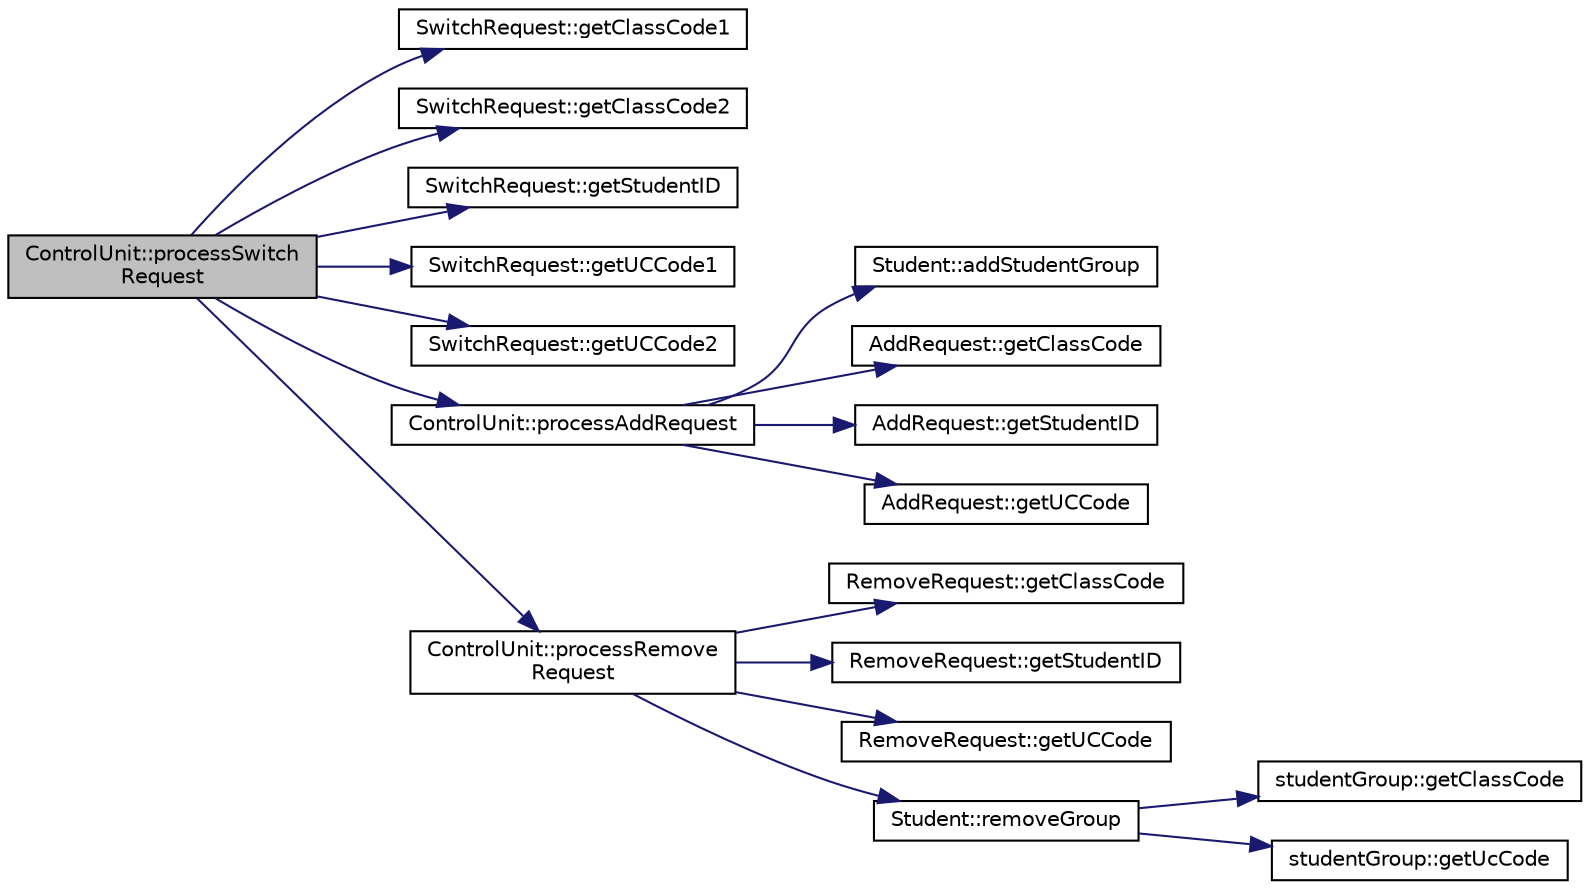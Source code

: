digraph "ControlUnit::processSwitchRequest"
{
 // LATEX_PDF_SIZE
  edge [fontname="Helvetica",fontsize="10",labelfontname="Helvetica",labelfontsize="10"];
  node [fontname="Helvetica",fontsize="10",shape=record];
  rankdir="LR";
  Node1 [label="ControlUnit::processSwitch\lRequest",height=0.2,width=0.4,color="black", fillcolor="grey75", style="filled", fontcolor="black",tooltip="Processes a request of type switch."];
  Node1 -> Node2 [color="midnightblue",fontsize="10",style="solid"];
  Node2 [label="SwitchRequest::getClassCode1",height=0.2,width=0.4,color="black", fillcolor="white", style="filled",URL="$class_switch_request.html#ae6406b56b79ccbf584915a5b0cdc6a29",tooltip="Gets the current class code."];
  Node1 -> Node3 [color="midnightblue",fontsize="10",style="solid"];
  Node3 [label="SwitchRequest::getClassCode2",height=0.2,width=0.4,color="black", fillcolor="white", style="filled",URL="$class_switch_request.html#a19d8125d008414c9ccac5348754ec352",tooltip="Gets the new class code."];
  Node1 -> Node4 [color="midnightblue",fontsize="10",style="solid"];
  Node4 [label="SwitchRequest::getStudentID",height=0.2,width=0.4,color="black", fillcolor="white", style="filled",URL="$class_switch_request.html#a663728c675735d1ec38039c76833365d",tooltip="Gets the student ID."];
  Node1 -> Node5 [color="midnightblue",fontsize="10",style="solid"];
  Node5 [label="SwitchRequest::getUCCode1",height=0.2,width=0.4,color="black", fillcolor="white", style="filled",URL="$class_switch_request.html#a3d324de71e953e8f913dacf1ed38d7be",tooltip="Gets the current course code."];
  Node1 -> Node6 [color="midnightblue",fontsize="10",style="solid"];
  Node6 [label="SwitchRequest::getUCCode2",height=0.2,width=0.4,color="black", fillcolor="white", style="filled",URL="$class_switch_request.html#aeb419b74fba465da8274314e287c8cce",tooltip="Gets the new course code."];
  Node1 -> Node7 [color="midnightblue",fontsize="10",style="solid"];
  Node7 [label="ControlUnit::processAddRequest",height=0.2,width=0.4,color="black", fillcolor="white", style="filled",URL="$class_control_unit.html#ad7fce9a2ca5f917c9aa1d9cd01219087",tooltip="Processes a request of type add."];
  Node7 -> Node8 [color="midnightblue",fontsize="10",style="solid"];
  Node8 [label="Student::addStudentGroup",height=0.2,width=0.4,color="black", fillcolor="white", style="filled",URL="$class_student.html#a98446a5a0ac3c689799f68205a5ab054",tooltip="Adds a new class to the student."];
  Node7 -> Node9 [color="midnightblue",fontsize="10",style="solid"];
  Node9 [label="AddRequest::getClassCode",height=0.2,width=0.4,color="black", fillcolor="white", style="filled",URL="$class_add_request.html#af21b3550aff2b33a116dc1d8fae878e8",tooltip="Gets the class code."];
  Node7 -> Node10 [color="midnightblue",fontsize="10",style="solid"];
  Node10 [label="AddRequest::getStudentID",height=0.2,width=0.4,color="black", fillcolor="white", style="filled",URL="$class_add_request.html#a8bf91870fe4add6e62dfb894acec4c2d",tooltip="Gets the student ID."];
  Node7 -> Node11 [color="midnightblue",fontsize="10",style="solid"];
  Node11 [label="AddRequest::getUCCode",height=0.2,width=0.4,color="black", fillcolor="white", style="filled",URL="$class_add_request.html#a115958c760847c2f820a412c7893f8cb",tooltip="Gets the course code."];
  Node1 -> Node12 [color="midnightblue",fontsize="10",style="solid"];
  Node12 [label="ControlUnit::processRemove\lRequest",height=0.2,width=0.4,color="black", fillcolor="white", style="filled",URL="$class_control_unit.html#a44bc485af0cde28556e02a2ba72ba20d",tooltip="Processes a request of type remove."];
  Node12 -> Node13 [color="midnightblue",fontsize="10",style="solid"];
  Node13 [label="RemoveRequest::getClassCode",height=0.2,width=0.4,color="black", fillcolor="white", style="filled",URL="$class_remove_request.html#a236ae23e1cfadd5487837620ec99ca62",tooltip="Gets the class code."];
  Node12 -> Node14 [color="midnightblue",fontsize="10",style="solid"];
  Node14 [label="RemoveRequest::getStudentID",height=0.2,width=0.4,color="black", fillcolor="white", style="filled",URL="$class_remove_request.html#aabf0af724fe92030946ed4ed027cf0ec",tooltip="Gets the student ID."];
  Node12 -> Node15 [color="midnightblue",fontsize="10",style="solid"];
  Node15 [label="RemoveRequest::getUCCode",height=0.2,width=0.4,color="black", fillcolor="white", style="filled",URL="$class_remove_request.html#a0d704514e2c62900d719ed4045479ec0",tooltip="Gets the course code."];
  Node12 -> Node16 [color="midnightblue",fontsize="10",style="solid"];
  Node16 [label="Student::removeGroup",height=0.2,width=0.4,color="black", fillcolor="white", style="filled",URL="$class_student.html#a63083726dbf48d8e100c00f404e917b1",tooltip="Removes a class from the student."];
  Node16 -> Node17 [color="midnightblue",fontsize="10",style="solid"];
  Node17 [label="studentGroup::getClassCode",height=0.2,width=0.4,color="black", fillcolor="white", style="filled",URL="$classstudent_group.html#a378caaf4944f9c41e164c729e9dacaf7",tooltip="Gets the class code."];
  Node16 -> Node18 [color="midnightblue",fontsize="10",style="solid"];
  Node18 [label="studentGroup::getUcCode",height=0.2,width=0.4,color="black", fillcolor="white", style="filled",URL="$classstudent_group.html#ad7c965a71b623d190fe73f2e95204478",tooltip="Gets the course code."];
}
